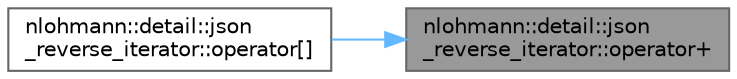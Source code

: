 digraph "nlohmann::detail::json_reverse_iterator::operator+"
{
 // LATEX_PDF_SIZE
  bgcolor="transparent";
  edge [fontname=Helvetica,fontsize=10,labelfontname=Helvetica,labelfontsize=10];
  node [fontname=Helvetica,fontsize=10,shape=box,height=0.2,width=0.4];
  rankdir="RL";
  Node1 [label="nlohmann::detail::json\l_reverse_iterator::operator+",height=0.2,width=0.4,color="gray40", fillcolor="grey60", style="filled", fontcolor="black",tooltip="add to iterator"];
  Node1 -> Node2 [dir="back",color="steelblue1",style="solid"];
  Node2 [label="nlohmann::detail::json\l_reverse_iterator::operator[]",height=0.2,width=0.4,color="grey40", fillcolor="white", style="filled",URL="$a02015.html#a8ed9e445e03c49c46612eb7f7d55bb61",tooltip="access to successor"];
}
